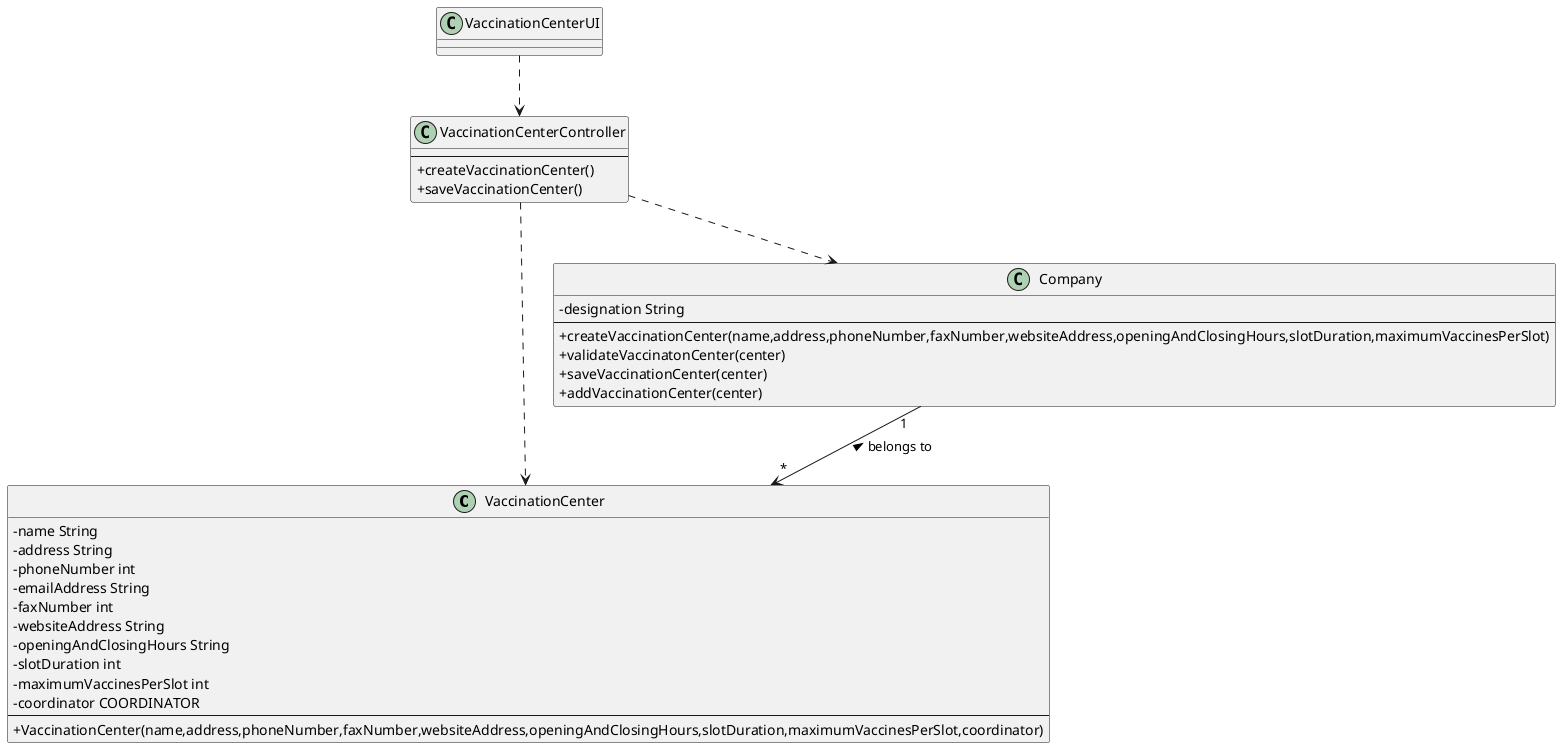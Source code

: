 @startuml US09_CD
skinparam classAttributeIconSize 0

class VaccinationCenter {
  - name String
  - address String
  - phoneNumber int
  - emailAddress String
  - faxNumber int
  - websiteAddress String
  - openingAndClosingHours String
  - slotDuration int
  - maximumVaccinesPerSlot int
  - coordinator COORDINATOR
  ---
 +VaccinationCenter(name,address,phoneNumber,faxNumber,websiteAddress,openingAndClosingHours,slotDuration,maximumVaccinesPerSlot,coordinator)
}


class Company {
  -designation String
  ---
  +createVaccinationCenter(name,address,phoneNumber,faxNumber,websiteAddress,openingAndClosingHours,slotDuration,maximumVaccinesPerSlot)
  +validateVaccinatonCenter(center)
  +saveVaccinationCenter(center)
  +addVaccinationCenter(center)
}

class VaccinationCenterController {
  ---
  +createVaccinationCenter()
  +saveVaccinationCenter()
}

class VaccinationCenterUI {}

VaccinationCenterUI ..> VaccinationCenterController
VaccinationCenterController ..> Company
Company "1" --> "*" VaccinationCenter : belongs to <
VaccinationCenterController ..> VaccinationCenter

@enduml